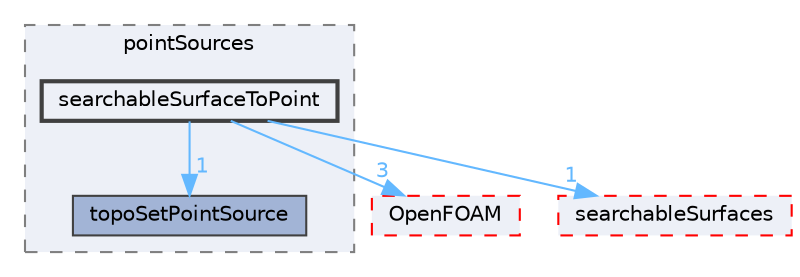 digraph "src/meshTools/topoSet/pointSources/searchableSurfaceToPoint"
{
 // LATEX_PDF_SIZE
  bgcolor="transparent";
  edge [fontname=Helvetica,fontsize=10,labelfontname=Helvetica,labelfontsize=10];
  node [fontname=Helvetica,fontsize=10,shape=box,height=0.2,width=0.4];
  compound=true
  subgraph clusterdir_7b029e4b8c89c29129b6f2b7bfac4a22 {
    graph [ bgcolor="#edf0f7", pencolor="grey50", label="pointSources", fontname=Helvetica,fontsize=10 style="filled,dashed", URL="dir_7b029e4b8c89c29129b6f2b7bfac4a22.html",tooltip=""]
  dir_0471b3e249b570589f7c35e730c09b04 [label="topoSetPointSource", fillcolor="#a2b4d6", color="grey25", style="filled", URL="dir_0471b3e249b570589f7c35e730c09b04.html",tooltip=""];
  dir_2efb7a8ae442822416f9d92cc36b5651 [label="searchableSurfaceToPoint", fillcolor="#edf0f7", color="grey25", style="filled,bold", URL="dir_2efb7a8ae442822416f9d92cc36b5651.html",tooltip=""];
  }
  dir_c5473ff19b20e6ec4dfe5c310b3778a8 [label="OpenFOAM", fillcolor="#edf0f7", color="red", style="filled,dashed", URL="dir_c5473ff19b20e6ec4dfe5c310b3778a8.html",tooltip=""];
  dir_fdba7555f757b9c8126275cbaccc3a14 [label="searchableSurfaces", fillcolor="#edf0f7", color="red", style="filled,dashed", URL="dir_fdba7555f757b9c8126275cbaccc3a14.html",tooltip=""];
  dir_2efb7a8ae442822416f9d92cc36b5651->dir_0471b3e249b570589f7c35e730c09b04 [headlabel="1", labeldistance=1.5 headhref="dir_003467_004079.html" href="dir_003467_004079.html" color="steelblue1" fontcolor="steelblue1"];
  dir_2efb7a8ae442822416f9d92cc36b5651->dir_c5473ff19b20e6ec4dfe5c310b3778a8 [headlabel="3", labeldistance=1.5 headhref="dir_003467_002695.html" href="dir_003467_002695.html" color="steelblue1" fontcolor="steelblue1"];
  dir_2efb7a8ae442822416f9d92cc36b5651->dir_fdba7555f757b9c8126275cbaccc3a14 [headlabel="1", labeldistance=1.5 headhref="dir_003467_003461.html" href="dir_003467_003461.html" color="steelblue1" fontcolor="steelblue1"];
}
